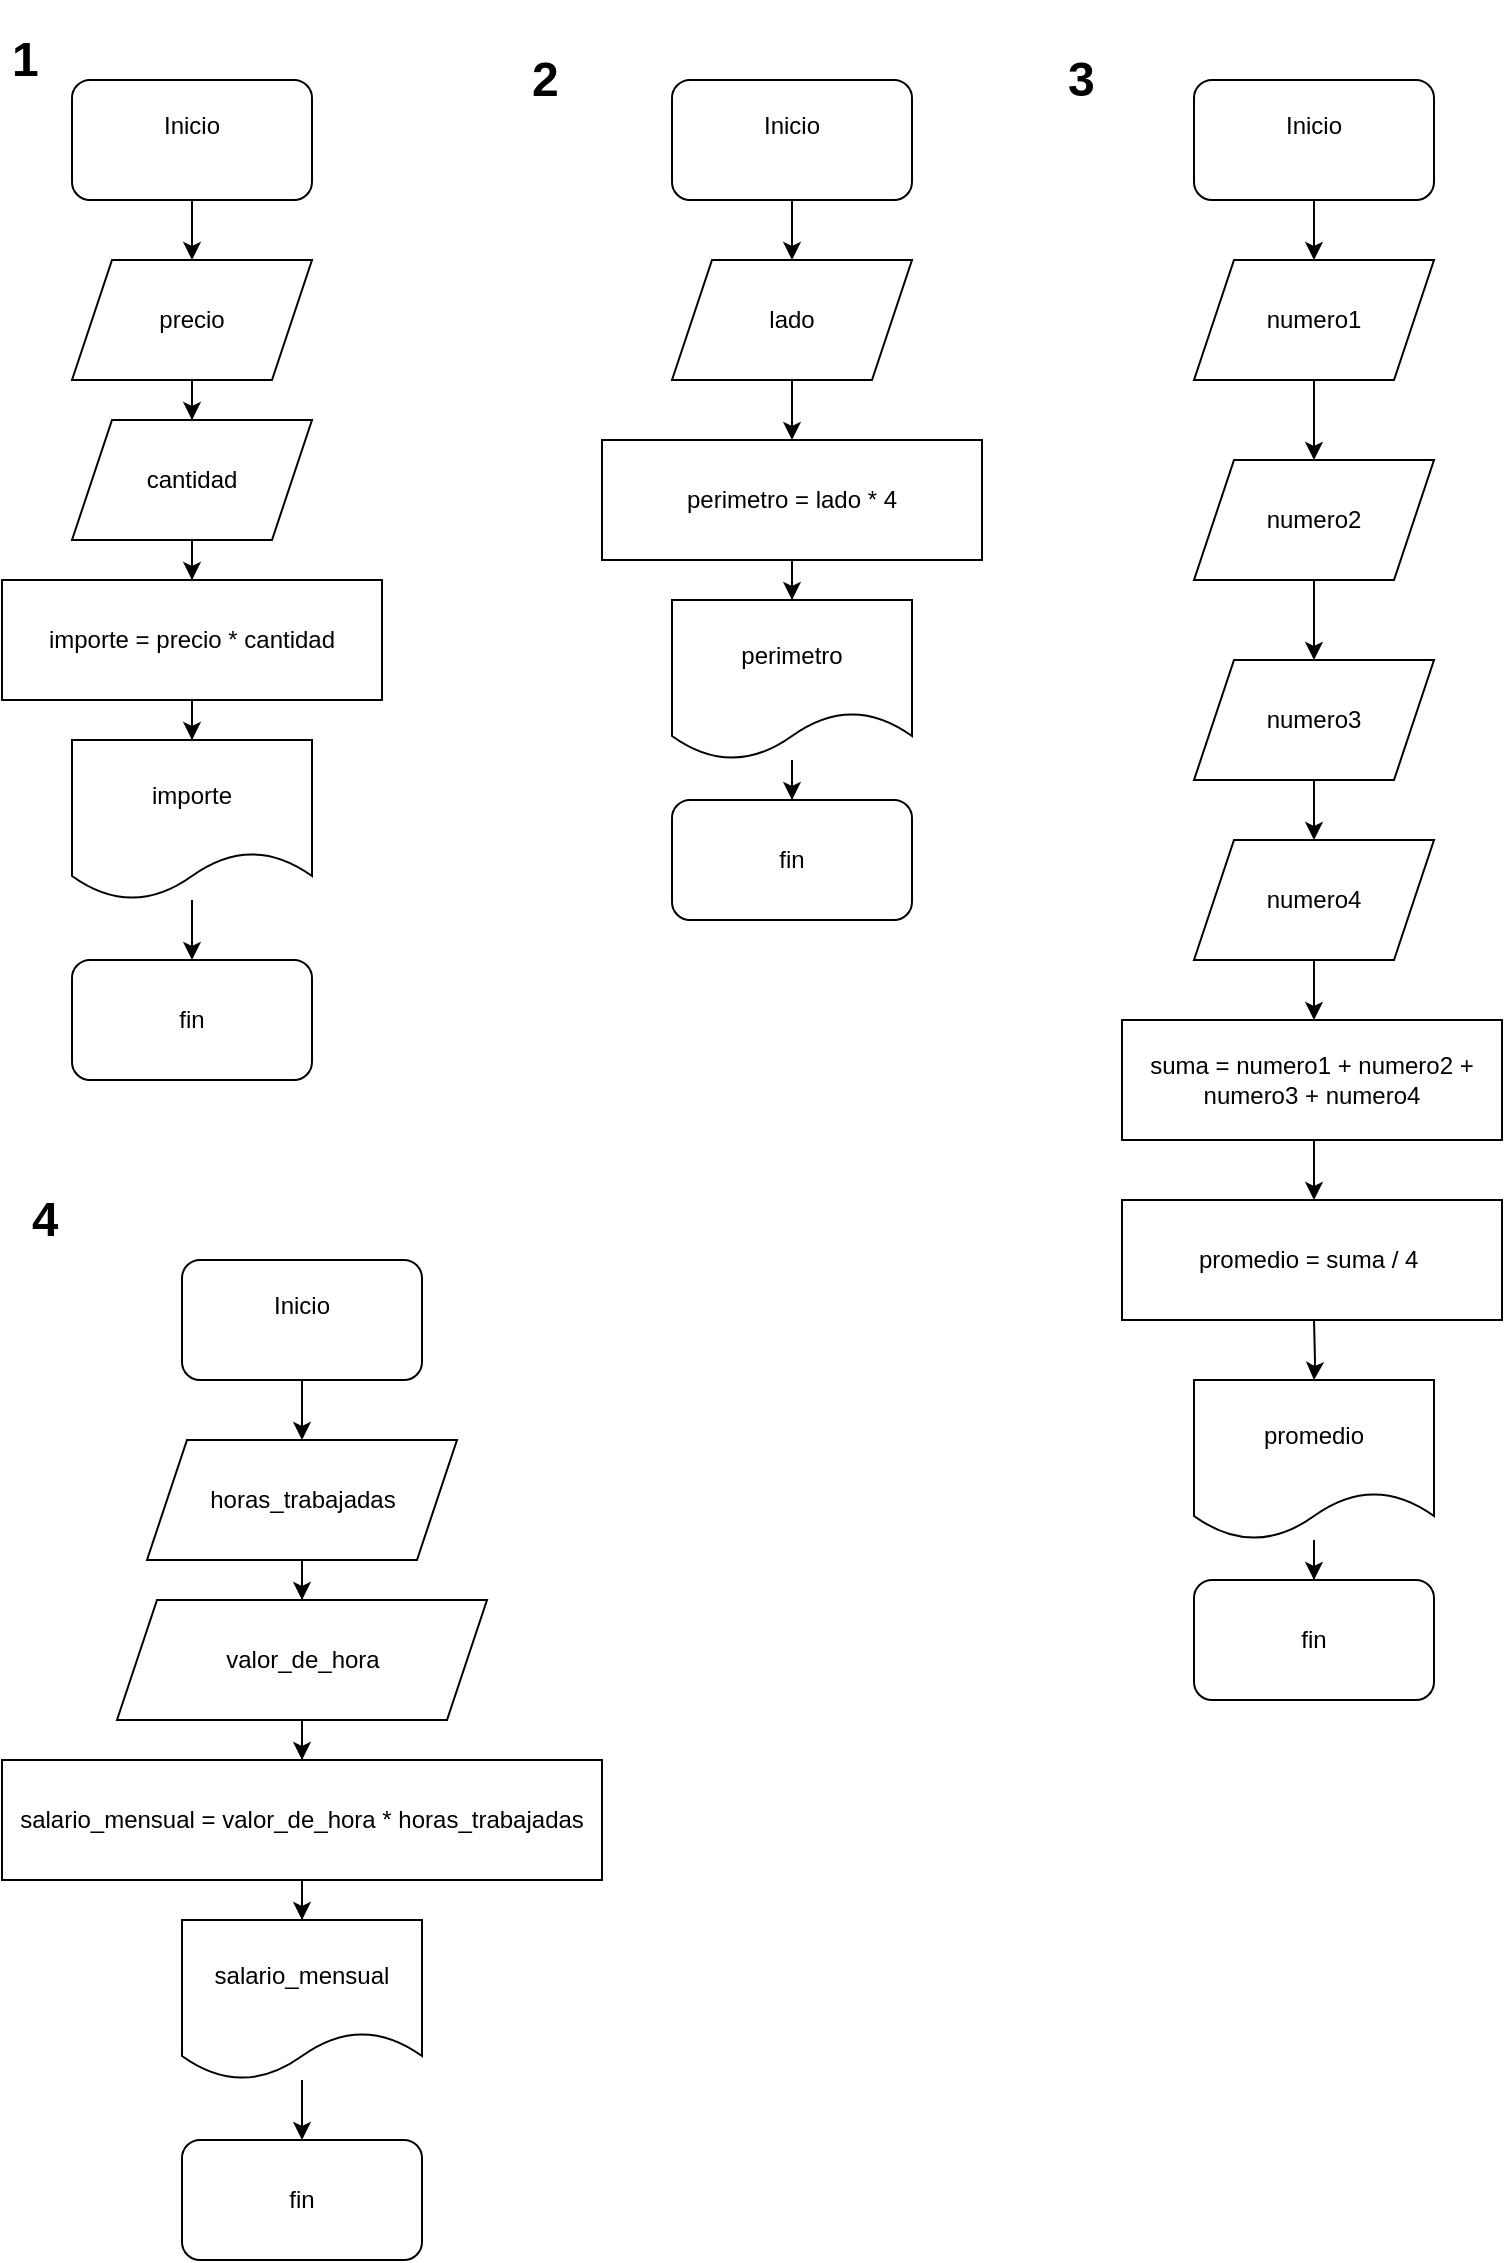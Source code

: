 <mxfile version="21.6.8" type="device">
  <diagram name="Página-1" id="gTUAJGVK5GbGYLkJgSTI">
    <mxGraphModel dx="2269" dy="2097" grid="1" gridSize="10" guides="1" tooltips="1" connect="1" arrows="1" fold="1" page="1" pageScale="1" pageWidth="827" pageHeight="1169" math="0" shadow="0">
      <root>
        <mxCell id="0" />
        <mxCell id="1" parent="0" />
        <mxCell id="aud86EQo4e_AcIz5shVv-18" value="" style="edgeStyle=orthogonalEdgeStyle;rounded=0;orthogonalLoop=1;jettySize=auto;html=1;" edge="1" parent="1" source="aud86EQo4e_AcIz5shVv-19" target="aud86EQo4e_AcIz5shVv-21">
          <mxGeometry relative="1" as="geometry" />
        </mxCell>
        <mxCell id="aud86EQo4e_AcIz5shVv-19" value="Inicio&lt;br&gt;&lt;br&gt;" style="rounded=1;whiteSpace=wrap;html=1;" vertex="1" parent="1">
          <mxGeometry x="65" y="40" width="120" height="60" as="geometry" />
        </mxCell>
        <mxCell id="aud86EQo4e_AcIz5shVv-20" value="" style="edgeStyle=orthogonalEdgeStyle;rounded=0;orthogonalLoop=1;jettySize=auto;html=1;" edge="1" parent="1" source="aud86EQo4e_AcIz5shVv-21" target="aud86EQo4e_AcIz5shVv-23">
          <mxGeometry relative="1" as="geometry" />
        </mxCell>
        <mxCell id="aud86EQo4e_AcIz5shVv-21" value="precio" style="shape=parallelogram;perimeter=parallelogramPerimeter;whiteSpace=wrap;html=1;fixedSize=1;" vertex="1" parent="1">
          <mxGeometry x="65" y="130" width="120" height="60" as="geometry" />
        </mxCell>
        <mxCell id="aud86EQo4e_AcIz5shVv-22" value="" style="edgeStyle=orthogonalEdgeStyle;rounded=0;orthogonalLoop=1;jettySize=auto;html=1;" edge="1" parent="1" source="aud86EQo4e_AcIz5shVv-23" target="aud86EQo4e_AcIz5shVv-25">
          <mxGeometry relative="1" as="geometry" />
        </mxCell>
        <mxCell id="aud86EQo4e_AcIz5shVv-23" value="cantidad" style="shape=parallelogram;perimeter=parallelogramPerimeter;whiteSpace=wrap;html=1;fixedSize=1;" vertex="1" parent="1">
          <mxGeometry x="65" y="210" width="120" height="60" as="geometry" />
        </mxCell>
        <mxCell id="aud86EQo4e_AcIz5shVv-24" value="" style="edgeStyle=orthogonalEdgeStyle;rounded=0;orthogonalLoop=1;jettySize=auto;html=1;" edge="1" parent="1" source="aud86EQo4e_AcIz5shVv-25" target="aud86EQo4e_AcIz5shVv-27">
          <mxGeometry relative="1" as="geometry" />
        </mxCell>
        <mxCell id="aud86EQo4e_AcIz5shVv-25" value="importe = precio * cantidad" style="rounded=0;whiteSpace=wrap;html=1;" vertex="1" parent="1">
          <mxGeometry x="30" y="290" width="190" height="60" as="geometry" />
        </mxCell>
        <mxCell id="aud86EQo4e_AcIz5shVv-26" value="" style="edgeStyle=orthogonalEdgeStyle;rounded=0;orthogonalLoop=1;jettySize=auto;html=1;" edge="1" parent="1" source="aud86EQo4e_AcIz5shVv-27" target="aud86EQo4e_AcIz5shVv-28">
          <mxGeometry relative="1" as="geometry" />
        </mxCell>
        <mxCell id="aud86EQo4e_AcIz5shVv-27" value="importe" style="shape=document;whiteSpace=wrap;html=1;boundedLbl=1;" vertex="1" parent="1">
          <mxGeometry x="65" y="370" width="120" height="80" as="geometry" />
        </mxCell>
        <mxCell id="aud86EQo4e_AcIz5shVv-28" value="fin" style="rounded=1;whiteSpace=wrap;html=1;" vertex="1" parent="1">
          <mxGeometry x="65" y="480" width="120" height="60" as="geometry" />
        </mxCell>
        <mxCell id="aud86EQo4e_AcIz5shVv-29" value="" style="edgeStyle=orthogonalEdgeStyle;rounded=0;orthogonalLoop=1;jettySize=auto;html=1;" edge="1" parent="1" source="aud86EQo4e_AcIz5shVv-30" target="aud86EQo4e_AcIz5shVv-32">
          <mxGeometry relative="1" as="geometry" />
        </mxCell>
        <mxCell id="aud86EQo4e_AcIz5shVv-30" value="Inicio&lt;br&gt;&lt;br&gt;" style="rounded=1;whiteSpace=wrap;html=1;" vertex="1" parent="1">
          <mxGeometry x="365" y="40" width="120" height="60" as="geometry" />
        </mxCell>
        <mxCell id="aud86EQo4e_AcIz5shVv-40" value="" style="edgeStyle=orthogonalEdgeStyle;rounded=0;orthogonalLoop=1;jettySize=auto;html=1;" edge="1" parent="1" source="aud86EQo4e_AcIz5shVv-32" target="aud86EQo4e_AcIz5shVv-36">
          <mxGeometry relative="1" as="geometry" />
        </mxCell>
        <mxCell id="aud86EQo4e_AcIz5shVv-32" value="lado" style="shape=parallelogram;perimeter=parallelogramPerimeter;whiteSpace=wrap;html=1;fixedSize=1;" vertex="1" parent="1">
          <mxGeometry x="365" y="130" width="120" height="60" as="geometry" />
        </mxCell>
        <mxCell id="aud86EQo4e_AcIz5shVv-35" value="" style="edgeStyle=orthogonalEdgeStyle;rounded=0;orthogonalLoop=1;jettySize=auto;html=1;" edge="1" parent="1" source="aud86EQo4e_AcIz5shVv-36" target="aud86EQo4e_AcIz5shVv-38">
          <mxGeometry relative="1" as="geometry" />
        </mxCell>
        <mxCell id="aud86EQo4e_AcIz5shVv-36" value="perimetro = lado * 4" style="rounded=0;whiteSpace=wrap;html=1;" vertex="1" parent="1">
          <mxGeometry x="330" y="220" width="190" height="60" as="geometry" />
        </mxCell>
        <mxCell id="aud86EQo4e_AcIz5shVv-37" value="" style="edgeStyle=orthogonalEdgeStyle;rounded=0;orthogonalLoop=1;jettySize=auto;html=1;" edge="1" parent="1" source="aud86EQo4e_AcIz5shVv-38" target="aud86EQo4e_AcIz5shVv-39">
          <mxGeometry relative="1" as="geometry" />
        </mxCell>
        <mxCell id="aud86EQo4e_AcIz5shVv-38" value="perimetro" style="shape=document;whiteSpace=wrap;html=1;boundedLbl=1;" vertex="1" parent="1">
          <mxGeometry x="365" y="300" width="120" height="80" as="geometry" />
        </mxCell>
        <mxCell id="aud86EQo4e_AcIz5shVv-39" value="fin" style="rounded=1;whiteSpace=wrap;html=1;" vertex="1" parent="1">
          <mxGeometry x="365" y="400" width="120" height="60" as="geometry" />
        </mxCell>
        <mxCell id="aud86EQo4e_AcIz5shVv-52" value="" style="edgeStyle=orthogonalEdgeStyle;rounded=0;orthogonalLoop=1;jettySize=auto;html=1;" edge="1" parent="1" source="aud86EQo4e_AcIz5shVv-53" target="aud86EQo4e_AcIz5shVv-55">
          <mxGeometry relative="1" as="geometry" />
        </mxCell>
        <mxCell id="aud86EQo4e_AcIz5shVv-53" value="Inicio&lt;br&gt;&lt;br&gt;" style="rounded=1;whiteSpace=wrap;html=1;" vertex="1" parent="1">
          <mxGeometry x="626" y="40" width="120" height="60" as="geometry" />
        </mxCell>
        <mxCell id="aud86EQo4e_AcIz5shVv-54" value="" style="edgeStyle=orthogonalEdgeStyle;rounded=0;orthogonalLoop=1;jettySize=auto;html=1;" edge="1" parent="1" source="aud86EQo4e_AcIz5shVv-55" target="aud86EQo4e_AcIz5shVv-57">
          <mxGeometry relative="1" as="geometry" />
        </mxCell>
        <mxCell id="aud86EQo4e_AcIz5shVv-55" value="numero1" style="shape=parallelogram;perimeter=parallelogramPerimeter;whiteSpace=wrap;html=1;fixedSize=1;" vertex="1" parent="1">
          <mxGeometry x="626" y="130" width="120" height="60" as="geometry" />
        </mxCell>
        <mxCell id="aud86EQo4e_AcIz5shVv-67" value="" style="edgeStyle=orthogonalEdgeStyle;rounded=0;orthogonalLoop=1;jettySize=auto;html=1;" edge="1" parent="1" source="aud86EQo4e_AcIz5shVv-57" target="aud86EQo4e_AcIz5shVv-64">
          <mxGeometry relative="1" as="geometry" />
        </mxCell>
        <mxCell id="aud86EQo4e_AcIz5shVv-57" value="numero2" style="shape=parallelogram;perimeter=parallelogramPerimeter;whiteSpace=wrap;html=1;fixedSize=1;" vertex="1" parent="1">
          <mxGeometry x="626" y="230" width="120" height="60" as="geometry" />
        </mxCell>
        <mxCell id="aud86EQo4e_AcIz5shVv-70" value="" style="edgeStyle=orthogonalEdgeStyle;rounded=0;orthogonalLoop=1;jettySize=auto;html=1;" edge="1" parent="1" source="aud86EQo4e_AcIz5shVv-63">
          <mxGeometry relative="1" as="geometry">
            <mxPoint x="686" y="510" as="targetPoint" />
          </mxGeometry>
        </mxCell>
        <mxCell id="aud86EQo4e_AcIz5shVv-63" value="numero4" style="shape=parallelogram;perimeter=parallelogramPerimeter;whiteSpace=wrap;html=1;fixedSize=1;" vertex="1" parent="1">
          <mxGeometry x="626" y="420" width="120" height="60" as="geometry" />
        </mxCell>
        <mxCell id="aud86EQo4e_AcIz5shVv-68" value="" style="edgeStyle=orthogonalEdgeStyle;rounded=0;orthogonalLoop=1;jettySize=auto;html=1;" edge="1" parent="1" source="aud86EQo4e_AcIz5shVv-64" target="aud86EQo4e_AcIz5shVv-63">
          <mxGeometry relative="1" as="geometry" />
        </mxCell>
        <mxCell id="aud86EQo4e_AcIz5shVv-64" value="numero3" style="shape=parallelogram;perimeter=parallelogramPerimeter;whiteSpace=wrap;html=1;fixedSize=1;" vertex="1" parent="1">
          <mxGeometry x="626" y="330" width="120" height="60" as="geometry" />
        </mxCell>
        <mxCell id="aud86EQo4e_AcIz5shVv-72" value="" style="edgeStyle=orthogonalEdgeStyle;rounded=0;orthogonalLoop=1;jettySize=auto;html=1;" edge="1" parent="1">
          <mxGeometry relative="1" as="geometry">
            <mxPoint x="686" y="570" as="sourcePoint" />
            <mxPoint x="686" y="600" as="targetPoint" />
          </mxGeometry>
        </mxCell>
        <mxCell id="aud86EQo4e_AcIz5shVv-69" value="suma = numero1 + numero2 + numero3 + numero4" style="rounded=0;whiteSpace=wrap;html=1;" vertex="1" parent="1">
          <mxGeometry x="590" y="510" width="190" height="60" as="geometry" />
        </mxCell>
        <mxCell id="aud86EQo4e_AcIz5shVv-74" value="" style="edgeStyle=orthogonalEdgeStyle;rounded=0;orthogonalLoop=1;jettySize=auto;html=1;" edge="1" parent="1" target="aud86EQo4e_AcIz5shVv-73">
          <mxGeometry relative="1" as="geometry">
            <mxPoint x="686" y="660" as="sourcePoint" />
          </mxGeometry>
        </mxCell>
        <mxCell id="aud86EQo4e_AcIz5shVv-71" value="promedio = suma / 4&amp;nbsp;" style="whiteSpace=wrap;html=1;rounded=0;" vertex="1" parent="1">
          <mxGeometry x="590" y="600" width="190" height="60" as="geometry" />
        </mxCell>
        <mxCell id="aud86EQo4e_AcIz5shVv-78" value="" style="edgeStyle=orthogonalEdgeStyle;rounded=0;orthogonalLoop=1;jettySize=auto;html=1;" edge="1" parent="1" source="aud86EQo4e_AcIz5shVv-73" target="aud86EQo4e_AcIz5shVv-77">
          <mxGeometry relative="1" as="geometry" />
        </mxCell>
        <mxCell id="aud86EQo4e_AcIz5shVv-73" value="promedio" style="shape=document;whiteSpace=wrap;html=1;boundedLbl=1;rounded=0;" vertex="1" parent="1">
          <mxGeometry x="626" y="690" width="120" height="80" as="geometry" />
        </mxCell>
        <mxCell id="aud86EQo4e_AcIz5shVv-77" value="fin" style="rounded=1;whiteSpace=wrap;html=1;" vertex="1" parent="1">
          <mxGeometry x="626" y="790" width="120" height="60" as="geometry" />
        </mxCell>
        <mxCell id="aud86EQo4e_AcIz5shVv-79" value="" style="edgeStyle=orthogonalEdgeStyle;rounded=0;orthogonalLoop=1;jettySize=auto;html=1;" edge="1" parent="1" source="aud86EQo4e_AcIz5shVv-80" target="aud86EQo4e_AcIz5shVv-82">
          <mxGeometry relative="1" as="geometry" />
        </mxCell>
        <mxCell id="aud86EQo4e_AcIz5shVv-80" value="Inicio&lt;br&gt;&lt;br&gt;" style="rounded=1;whiteSpace=wrap;html=1;" vertex="1" parent="1">
          <mxGeometry x="120" y="630" width="120" height="60" as="geometry" />
        </mxCell>
        <mxCell id="aud86EQo4e_AcIz5shVv-81" value="" style="edgeStyle=orthogonalEdgeStyle;rounded=0;orthogonalLoop=1;jettySize=auto;html=1;" edge="1" parent="1" source="aud86EQo4e_AcIz5shVv-82" target="aud86EQo4e_AcIz5shVv-84">
          <mxGeometry relative="1" as="geometry" />
        </mxCell>
        <mxCell id="aud86EQo4e_AcIz5shVv-82" value="horas_trabajadas" style="shape=parallelogram;perimeter=parallelogramPerimeter;whiteSpace=wrap;html=1;fixedSize=1;" vertex="1" parent="1">
          <mxGeometry x="102.5" y="720" width="155" height="60" as="geometry" />
        </mxCell>
        <mxCell id="aud86EQo4e_AcIz5shVv-83" value="" style="edgeStyle=orthogonalEdgeStyle;rounded=0;orthogonalLoop=1;jettySize=auto;html=1;" edge="1" parent="1" source="aud86EQo4e_AcIz5shVv-84" target="aud86EQo4e_AcIz5shVv-86">
          <mxGeometry relative="1" as="geometry" />
        </mxCell>
        <mxCell id="aud86EQo4e_AcIz5shVv-84" value="valor_de_hora" style="shape=parallelogram;perimeter=parallelogramPerimeter;whiteSpace=wrap;html=1;fixedSize=1;" vertex="1" parent="1">
          <mxGeometry x="87.5" y="800" width="185" height="60" as="geometry" />
        </mxCell>
        <mxCell id="aud86EQo4e_AcIz5shVv-85" value="" style="edgeStyle=orthogonalEdgeStyle;rounded=0;orthogonalLoop=1;jettySize=auto;html=1;" edge="1" parent="1" source="aud86EQo4e_AcIz5shVv-86" target="aud86EQo4e_AcIz5shVv-88">
          <mxGeometry relative="1" as="geometry" />
        </mxCell>
        <mxCell id="aud86EQo4e_AcIz5shVv-86" value="salario_mensual = valor_de_hora * horas_trabajadas" style="rounded=0;whiteSpace=wrap;html=1;" vertex="1" parent="1">
          <mxGeometry x="30" y="880" width="300" height="60" as="geometry" />
        </mxCell>
        <mxCell id="aud86EQo4e_AcIz5shVv-87" value="" style="edgeStyle=orthogonalEdgeStyle;rounded=0;orthogonalLoop=1;jettySize=auto;html=1;" edge="1" parent="1" source="aud86EQo4e_AcIz5shVv-88" target="aud86EQo4e_AcIz5shVv-89">
          <mxGeometry relative="1" as="geometry" />
        </mxCell>
        <mxCell id="aud86EQo4e_AcIz5shVv-88" value="salario_mensual" style="shape=document;whiteSpace=wrap;html=1;boundedLbl=1;" vertex="1" parent="1">
          <mxGeometry x="120" y="960" width="120" height="80" as="geometry" />
        </mxCell>
        <mxCell id="aud86EQo4e_AcIz5shVv-89" value="fin" style="rounded=1;whiteSpace=wrap;html=1;" vertex="1" parent="1">
          <mxGeometry x="120" y="1070" width="120" height="60" as="geometry" />
        </mxCell>
        <mxCell id="aud86EQo4e_AcIz5shVv-90" value="&lt;h1&gt;1&lt;/h1&gt;" style="text;html=1;strokeColor=none;fillColor=none;spacing=5;spacingTop=-20;whiteSpace=wrap;overflow=hidden;rounded=0;" vertex="1" parent="1">
          <mxGeometry x="30" y="10" width="40" height="30" as="geometry" />
        </mxCell>
        <mxCell id="aud86EQo4e_AcIz5shVv-91" value="&lt;h1&gt;2&lt;/h1&gt;" style="text;html=1;strokeColor=none;fillColor=none;spacing=5;spacingTop=-20;whiteSpace=wrap;overflow=hidden;rounded=0;" vertex="1" parent="1">
          <mxGeometry x="290" y="20" width="40" height="30" as="geometry" />
        </mxCell>
        <mxCell id="aud86EQo4e_AcIz5shVv-98" value="&lt;h1&gt;3&lt;/h1&gt;" style="text;html=1;strokeColor=none;fillColor=none;spacing=5;spacingTop=-20;whiteSpace=wrap;overflow=hidden;rounded=0;" vertex="1" parent="1">
          <mxGeometry x="557.5" y="20" width="40" height="30" as="geometry" />
        </mxCell>
        <mxCell id="aud86EQo4e_AcIz5shVv-100" value="&lt;h1&gt;4&lt;/h1&gt;" style="text;html=1;strokeColor=none;fillColor=none;spacing=5;spacingTop=-20;whiteSpace=wrap;overflow=hidden;rounded=0;" vertex="1" parent="1">
          <mxGeometry x="40" y="590" width="40" height="30" as="geometry" />
        </mxCell>
      </root>
    </mxGraphModel>
  </diagram>
</mxfile>
